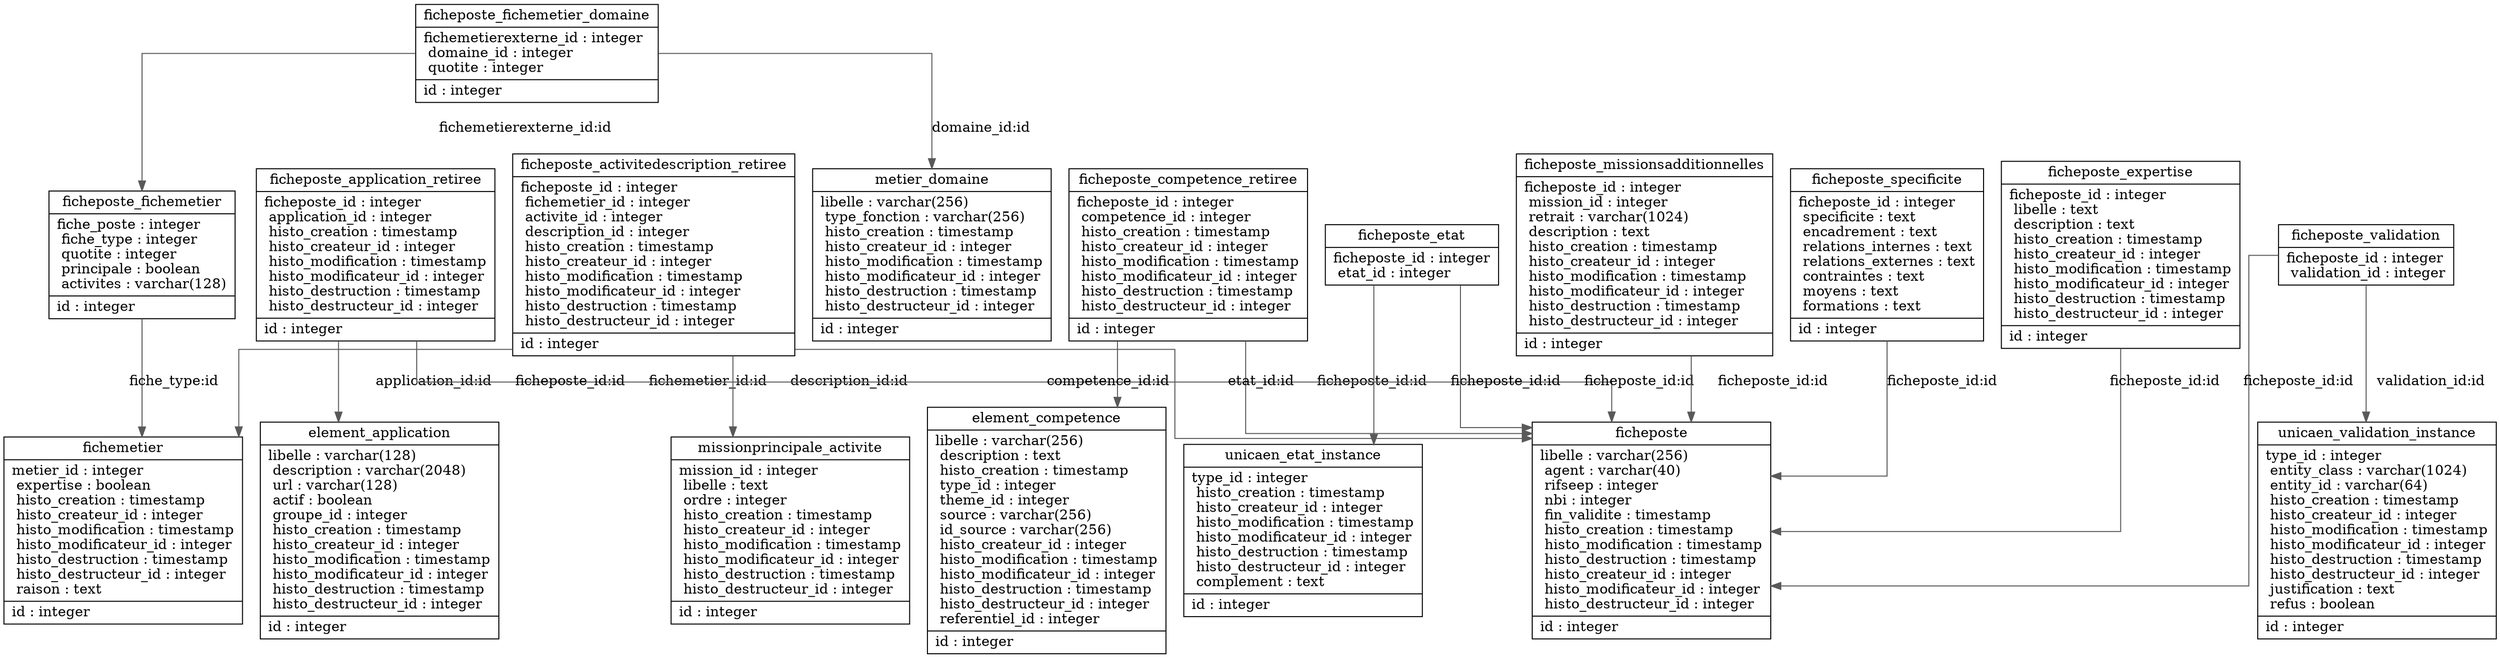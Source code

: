 digraph "ficheposte" {

splines  = ortho;
fontname = "Inconsolata";

node [colorscheme = ylgnbu4];
edge [colorscheme = dark28, dir = both];

element_application                    [shape = record, label = "{ element_application |  libelle : varchar(128)\l  description : varchar(2048)\l  url : varchar(128)\l  actif : boolean\l  groupe_id : integer\l  histo_creation : timestamp\l  histo_createur_id : integer\l  histo_modification : timestamp\l  histo_modificateur_id : integer\l  histo_destruction : timestamp\l  histo_destructeur_id : integer\l| id : integer\l }"];
element_competence                     [shape = record, label = "{ element_competence |  libelle : varchar(256)\l  description : text\l  histo_creation : timestamp\l  type_id : integer\l  theme_id : integer\l  source : varchar(256)\l  id_source : varchar(256)\l  histo_createur_id : integer\l  histo_modification : timestamp\l  histo_modificateur_id : integer\l  histo_destruction : timestamp\l  histo_destructeur_id : integer\l  referentiel_id : integer\l| id : integer\l }"];
fichemetier                            [shape = record, label = "{ fichemetier |  metier_id : integer\l  expertise : boolean\l  histo_creation : timestamp\l  histo_createur_id : integer\l  histo_modification : timestamp\l  histo_modificateur_id : integer\l  histo_destruction : timestamp\l  histo_destructeur_id : integer\l  raison : text\l| id : integer\l }"];
ficheposte                             [shape = record, label = "{ ficheposte |  libelle : varchar(256)\l  agent : varchar(40)\l  rifseep : integer\l  nbi : integer\l  fin_validite : timestamp\l  histo_creation : timestamp\l  histo_modification : timestamp\l  histo_destruction : timestamp\l  histo_createur_id : integer\l  histo_modificateur_id : integer\l  histo_destructeur_id : integer\l| id : integer\l }"];
ficheposte_activitedescription_retiree [shape = record, label = "{ ficheposte_activitedescription_retiree |  ficheposte_id : integer\l  fichemetier_id : integer\l  activite_id : integer\l  description_id : integer\l  histo_creation : timestamp\l  histo_createur_id : integer\l  histo_modification : timestamp\l  histo_modificateur_id : integer\l  histo_destruction : timestamp\l  histo_destructeur_id : integer\l| id : integer\l }"];
ficheposte_application_retiree         [shape = record, label = "{ ficheposte_application_retiree |  ficheposte_id : integer\l  application_id : integer\l  histo_creation : timestamp\l  histo_createur_id : integer\l  histo_modification : timestamp\l  histo_modificateur_id : integer\l  histo_destruction : timestamp\l  histo_destructeur_id : integer\l| id : integer\l }"];
ficheposte_competence_retiree          [shape = record, label = "{ ficheposte_competence_retiree |  ficheposte_id : integer\l  competence_id : integer\l  histo_creation : timestamp\l  histo_createur_id : integer\l  histo_modification : timestamp\l  histo_modificateur_id : integer\l  histo_destruction : timestamp\l  histo_destructeur_id : integer\l| id : integer\l }"];
ficheposte_etat                        [shape = record, label = "{ ficheposte_etat |  ficheposte_id : integer\l  etat_id : integer\l }"];
ficheposte_expertise                   [shape = record, label = "{ ficheposte_expertise |  ficheposte_id : integer\l  libelle : text\l  description : text\l  histo_creation : timestamp\l  histo_createur_id : integer\l  histo_modification : timestamp\l  histo_modificateur_id : integer\l  histo_destruction : timestamp\l  histo_destructeur_id : integer\l| id : integer\l }"];
ficheposte_fichemetier                 [shape = record, label = "{ ficheposte_fichemetier |  fiche_poste : integer\l  fiche_type : integer\l  quotite : integer\l  principale : boolean\l  activites : varchar(128)\l| id : integer\l }"];
ficheposte_fichemetier_domaine         [shape = record, label = "{ ficheposte_fichemetier_domaine |  fichemetierexterne_id : integer\l  domaine_id : integer\l  quotite : integer\l| id : integer\l }"];
ficheposte_missionsadditionnelles      [shape = record, label = "{ ficheposte_missionsadditionnelles |  ficheposte_id : integer\l  mission_id : integer\l  retrait : varchar(1024)\l  description : text\l  histo_creation : timestamp\l  histo_createur_id : integer\l  histo_modification : timestamp\l  histo_modificateur_id : integer\l  histo_destruction : timestamp\l  histo_destructeur_id : integer\l| id : integer\l }"];
ficheposte_specificite                 [shape = record, label = "{ ficheposte_specificite |  ficheposte_id : integer\l  specificite : text\l  encadrement : text\l  relations_internes : text\l  relations_externes : text\l  contraintes : text\l  moyens : text\l  formations : text\l| id : integer\l }"];
ficheposte_validation                  [shape = record, label = "{ ficheposte_validation |  ficheposte_id : integer\l  validation_id : integer\l }"];
metier_domaine                         [shape = record, label = "{ metier_domaine |  libelle : varchar(256)\l  type_fonction : varchar(256)\l  histo_creation : timestamp\l  histo_createur_id : integer\l  histo_modification : timestamp\l  histo_modificateur_id : integer\l  histo_destruction : timestamp\l  histo_destructeur_id : integer\l| id : integer\l }"];
missionprincipale_activite             [shape = record, label = "{ missionprincipale_activite |  mission_id : integer\l  libelle : text\l  ordre : integer\l  histo_creation : timestamp\l  histo_createur_id : integer\l  histo_modification : timestamp\l  histo_modificateur_id : integer\l  histo_destruction : timestamp\l  histo_destructeur_id : integer\l| id : integer\l }"];
unicaen_etat_instance                  [shape = record, label = "{ unicaen_etat_instance |  type_id : integer\l  histo_creation : timestamp\l  histo_createur_id : integer\l  histo_modification : timestamp\l  histo_modificateur_id : integer\l  histo_destruction : timestamp\l  histo_destructeur_id : integer\l  complement : text\l| id : integer\l }"];
unicaen_validation_instance            [shape = record, label = "{ unicaen_validation_instance |  type_id : integer\l  entity_class : varchar(1024)\l  entity_id : varchar(64)\l  histo_creation : timestamp\l  histo_createur_id : integer\l  histo_modification : timestamp\l  histo_modificateur_id : integer\l  histo_destruction : timestamp\l  histo_destructeur_id : integer\l  justification : text\l  refus : boolean\l| id : integer\l }"];

ficheposte_activitedescription_retiree -> fichemetier                            [color = "#595959", style = solid , arrowtail = none    , arrowhead = normal  , taillabel = "", label = "fichemetier_id:id", headlabel = ""];
ficheposte_activitedescription_retiree -> ficheposte                             [color = "#595959", style = solid , arrowtail = none    , arrowhead = normal  , taillabel = "", label = "ficheposte_id:id", headlabel = ""];
ficheposte_activitedescription_retiree -> missionprincipale_activite             [color = "#595959", style = solid , arrowtail = none    , arrowhead = normal  , taillabel = "", label = "description_id:id", headlabel = ""];
ficheposte_application_retiree         -> element_application                    [color = "#595959", style = solid , arrowtail = none    , arrowhead = normal  , taillabel = "", label = "application_id:id", headlabel = ""];
ficheposte_application_retiree         -> ficheposte                             [color = "#595959", style = solid , arrowtail = none    , arrowhead = normal  , taillabel = "", label = "ficheposte_id:id", headlabel = ""];
ficheposte_competence_retiree          -> element_competence                     [color = "#595959", style = solid , arrowtail = none    , arrowhead = normal  , taillabel = "", label = "competence_id:id", headlabel = ""];
ficheposte_competence_retiree          -> ficheposte                             [color = "#595959", style = solid , arrowtail = none    , arrowhead = normal  , taillabel = "", label = "ficheposte_id:id", headlabel = ""];
ficheposte_etat                        -> ficheposte                             [color = "#595959", style = solid , arrowtail = none    , arrowhead = normal  , taillabel = "", label = "ficheposte_id:id", headlabel = ""];
ficheposte_etat                        -> unicaen_etat_instance                  [color = "#595959", style = solid , arrowtail = none    , arrowhead = normal  , taillabel = "", label = "etat_id:id", headlabel = ""];
ficheposte_expertise                   -> ficheposte                             [color = "#595959", style = solid , arrowtail = none    , arrowhead = normal  , taillabel = "", label = "ficheposte_id:id", headlabel = ""];
ficheposte_fichemetier                 -> fichemetier                            [color = "#595959", style = solid , arrowtail = none    , arrowhead = normal  , taillabel = "", label = "fiche_type:id", headlabel = ""];
ficheposte_fichemetier_domaine         -> ficheposte_fichemetier                 [color = "#595959", style = solid , arrowtail = none    , arrowhead = normal  , taillabel = "", label = "fichemetierexterne_id:id", headlabel = ""];
ficheposte_fichemetier_domaine         -> metier_domaine                         [color = "#595959", style = solid , arrowtail = none    , arrowhead = normal  , taillabel = "", label = "domaine_id:id", headlabel = ""];
ficheposte_missionsadditionnelles      -> ficheposte                             [color = "#595959", style = solid , arrowtail = none    , arrowhead = normal  , taillabel = "", label = "ficheposte_id:id", headlabel = ""];
ficheposte_specificite                 -> ficheposte                             [color = "#595959", style = solid , arrowtail = none    , arrowhead = normal  , taillabel = "", label = "ficheposte_id:id", headlabel = ""];
ficheposte_validation                  -> ficheposte                             [color = "#595959", style = solid , arrowtail = none    , arrowhead = normal  , taillabel = "", label = "ficheposte_id:id", headlabel = ""];
ficheposte_validation                  -> unicaen_validation_instance            [color = "#595959", style = solid , arrowtail = none    , arrowhead = normal  , taillabel = "", label = "validation_id:id", headlabel = ""];

}
